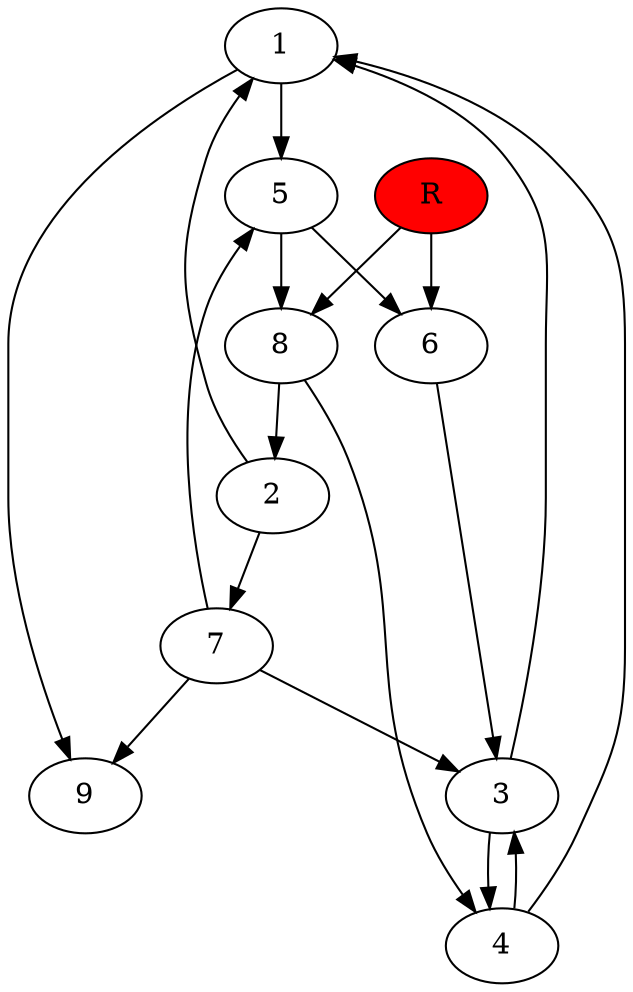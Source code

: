 digraph prb932 {
	1
	2
	3
	4
	5
	6
	7
	8
	R [fillcolor="#ff0000" style=filled]
	1 -> 5
	1 -> 9
	2 -> 1
	2 -> 7
	3 -> 1
	3 -> 4
	4 -> 1
	4 -> 3
	5 -> 6
	5 -> 8
	6 -> 3
	7 -> 3
	7 -> 5
	7 -> 9
	8 -> 2
	8 -> 4
	R -> 6
	R -> 8
}
